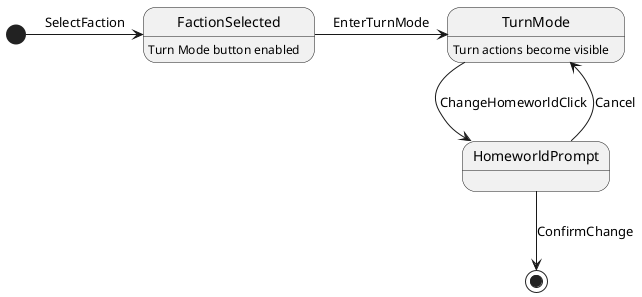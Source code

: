 @startuml Faction Turn Change Homeworld States

state "FactionSelected" as FS : Turn Mode button enabled
state "TurnMode" as TM : Turn actions become visible

[*] -> FS : SelectFaction
FS -> TM : EnterTurnMode
TM --> HomeworldPrompt : ChangeHomeworldClick
HomeworldPrompt --> [*] : ConfirmChange
HomeworldPrompt --> TM : Cancel

@enduml